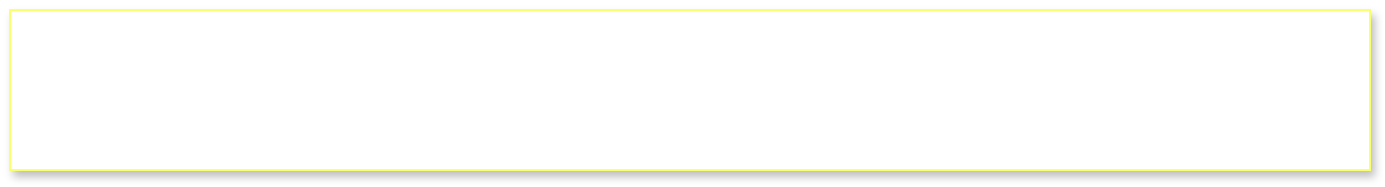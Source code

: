 <mxfile version="14.6.10" type="github"><diagram id="Qycy08QcIfNXntsWdgaS" name="Page-1"><mxGraphModel dx="868" dy="482" grid="1" gridSize="10" guides="1" tooltips="1" connect="1" arrows="1" fold="1" page="1" pageScale="1" pageWidth="850" pageHeight="1100" math="0" shadow="0"><root><mxCell id="0"/><mxCell id="1" parent="0"/><mxCell id="xVIOy7zhOcTDgXFaOAdR-1" value="" style="rounded=0;whiteSpace=wrap;html=1;strokeColor=#FAFF6E;shadow=1;" parent="1" vertex="1"><mxGeometry x="80" y="40" width="680" height="80" as="geometry"/></mxCell></root></mxGraphModel></diagram></mxfile>
